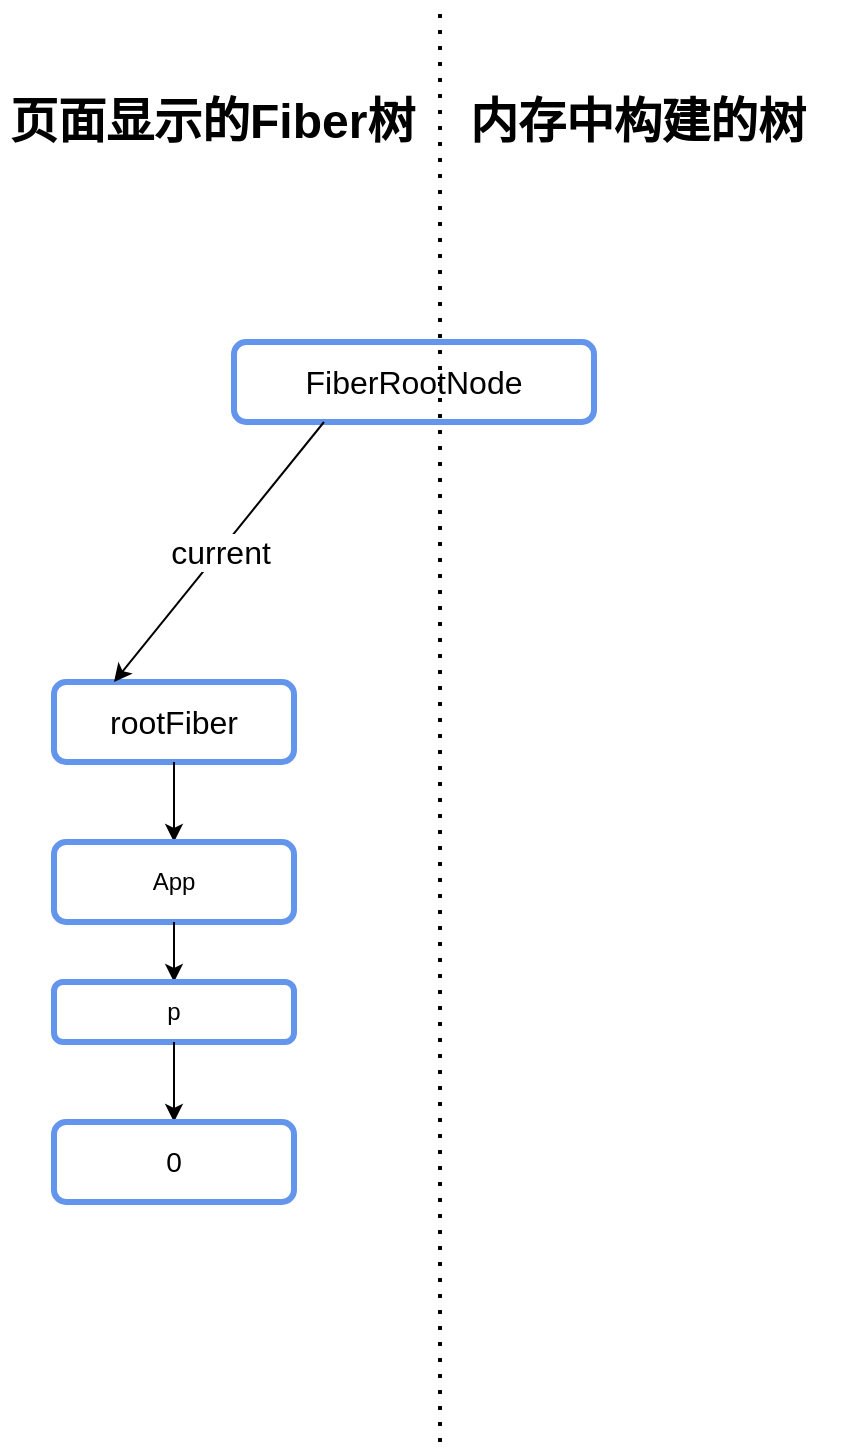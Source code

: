 <mxfile version="13.7.7" type="github">
  <diagram id="oOlwghfeEtyzSO9Tt_SS" name="Page-1">
    <mxGraphModel dx="1186" dy="1841" grid="1" gridSize="10" guides="1" tooltips="1" connect="1" arrows="1" fold="1" page="1" pageScale="1" pageWidth="850" pageHeight="1100" math="0" shadow="0">
      <root>
        <mxCell id="0" />
        <mxCell id="1" parent="0" />
        <mxCell id="djiQCp60DnOYwklEMC8D-1" value="&lt;font style=&quot;font-size: 16px&quot;&gt;FiberRootNode&lt;/font&gt;" style="rounded=1;whiteSpace=wrap;html=1;strokeWidth=3;strokeColor=#6495ED;" parent="1" vertex="1">
          <mxGeometry x="417" y="-640" width="180" height="40" as="geometry" />
        </mxCell>
        <mxCell id="djiQCp60DnOYwklEMC8D-2" value="&lt;font style=&quot;font-size: 16px&quot;&gt;rootFiber&lt;/font&gt;" style="rounded=1;whiteSpace=wrap;html=1;strokeWidth=3;strokeColor=#6495ED;" parent="1" vertex="1">
          <mxGeometry x="327" y="-470" width="120" height="40" as="geometry" />
        </mxCell>
        <mxCell id="djiQCp60DnOYwklEMC8D-3" value="" style="endArrow=classic;html=1;exitX=0.25;exitY=1;exitDx=0;exitDy=0;entryX=0.25;entryY=0;entryDx=0;entryDy=0;" parent="1" source="djiQCp60DnOYwklEMC8D-1" target="djiQCp60DnOYwklEMC8D-2" edge="1">
          <mxGeometry relative="1" as="geometry">
            <mxPoint x="367" y="-360" as="sourcePoint" />
            <mxPoint x="467" y="-360" as="targetPoint" />
            <Array as="points" />
          </mxGeometry>
        </mxCell>
        <mxCell id="djiQCp60DnOYwklEMC8D-4" value="&lt;font style=&quot;font-size: 16px&quot;&gt;current&lt;/font&gt;" style="edgeLabel;resizable=0;html=1;align=center;verticalAlign=middle;" parent="djiQCp60DnOYwklEMC8D-3" connectable="0" vertex="1">
          <mxGeometry relative="1" as="geometry" />
        </mxCell>
        <mxCell id="djiQCp60DnOYwklEMC8D-14" value="" style="endArrow=none;dashed=1;html=1;dashPattern=1 3;strokeWidth=2;" parent="1" edge="1">
          <mxGeometry width="50" height="50" relative="1" as="geometry">
            <mxPoint x="520" y="-90" as="sourcePoint" />
            <mxPoint x="520" y="-810" as="targetPoint" />
          </mxGeometry>
        </mxCell>
        <mxCell id="djiQCp60DnOYwklEMC8D-15" value="&lt;h1&gt;页面显示的Fiber树&lt;/h1&gt;" style="text;html=1;strokeColor=none;fillColor=none;spacing=5;spacingTop=-20;whiteSpace=wrap;overflow=hidden;rounded=0;" parent="1" vertex="1">
          <mxGeometry x="300" y="-770" width="217" height="50" as="geometry" />
        </mxCell>
        <mxCell id="djiQCp60DnOYwklEMC8D-16" value="&lt;h1&gt;内存中构建的树&lt;/h1&gt;" style="text;html=1;strokeColor=none;fillColor=none;spacing=5;spacingTop=-20;whiteSpace=wrap;overflow=hidden;rounded=0;" parent="1" vertex="1">
          <mxGeometry x="530" y="-770" width="190" height="50" as="geometry" />
        </mxCell>
        <mxCell id="djiQCp60DnOYwklEMC8D-18" value="" style="endArrow=classic;html=1;exitX=0.5;exitY=1;exitDx=0;exitDy=0;" parent="1" source="djiQCp60DnOYwklEMC8D-2" target="djiQCp60DnOYwklEMC8D-19" edge="1">
          <mxGeometry width="50" height="50" relative="1" as="geometry">
            <mxPoint x="387" y="-420" as="sourcePoint" />
            <mxPoint x="387" y="-300" as="targetPoint" />
          </mxGeometry>
        </mxCell>
        <mxCell id="djiQCp60DnOYwklEMC8D-19" value="App" style="rounded=1;whiteSpace=wrap;html=1;strokeColor=#6495ED;strokeWidth=3;" parent="1" vertex="1">
          <mxGeometry x="327" y="-390" width="120" height="40" as="geometry" />
        </mxCell>
        <mxCell id="djiQCp60DnOYwklEMC8D-20" value="" style="endArrow=classic;html=1;exitX=0.5;exitY=1;exitDx=0;exitDy=0;" parent="1" source="djiQCp60DnOYwklEMC8D-19" target="djiQCp60DnOYwklEMC8D-21" edge="1">
          <mxGeometry width="50" height="50" relative="1" as="geometry">
            <mxPoint x="227" y="-420" as="sourcePoint" />
            <mxPoint x="387" y="-300" as="targetPoint" />
          </mxGeometry>
        </mxCell>
        <mxCell id="djiQCp60DnOYwklEMC8D-21" value="p" style="rounded=1;whiteSpace=wrap;html=1;strokeWidth=3;strokeColor=#6495ED;" parent="1" vertex="1">
          <mxGeometry x="327" y="-320" width="120" height="30" as="geometry" />
        </mxCell>
        <mxCell id="djiQCp60DnOYwklEMC8D-22" value="" style="endArrow=classic;html=1;exitX=0.5;exitY=1;exitDx=0;exitDy=0;" parent="1" source="djiQCp60DnOYwklEMC8D-21" target="djiQCp60DnOYwklEMC8D-23" edge="1">
          <mxGeometry width="50" height="50" relative="1" as="geometry">
            <mxPoint x="227" y="-420" as="sourcePoint" />
            <mxPoint x="387" y="-260" as="targetPoint" />
          </mxGeometry>
        </mxCell>
        <mxCell id="djiQCp60DnOYwklEMC8D-23" value="&lt;font style=&quot;font-size: 14px&quot;&gt;0&lt;/font&gt;" style="rounded=1;whiteSpace=wrap;html=1;strokeWidth=3;strokeColor=#6495ED;" parent="1" vertex="1">
          <mxGeometry x="327" y="-250" width="120" height="40" as="geometry" />
        </mxCell>
      </root>
    </mxGraphModel>
  </diagram>
</mxfile>

